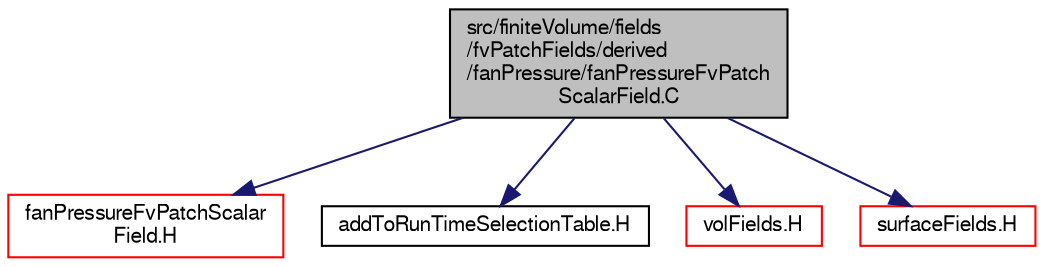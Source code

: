 digraph "src/finiteVolume/fields/fvPatchFields/derived/fanPressure/fanPressureFvPatchScalarField.C"
{
  bgcolor="transparent";
  edge [fontname="FreeSans",fontsize="10",labelfontname="FreeSans",labelfontsize="10"];
  node [fontname="FreeSans",fontsize="10",shape=record];
  Node0 [label="src/finiteVolume/fields\l/fvPatchFields/derived\l/fanPressure/fanPressureFvPatch\lScalarField.C",height=0.2,width=0.4,color="black", fillcolor="grey75", style="filled", fontcolor="black"];
  Node0 -> Node1 [color="midnightblue",fontsize="10",style="solid",fontname="FreeSans"];
  Node1 [label="fanPressureFvPatchScalar\lField.H",height=0.2,width=0.4,color="red",URL="$a01856.html"];
  Node0 -> Node204 [color="midnightblue",fontsize="10",style="solid",fontname="FreeSans"];
  Node204 [label="addToRunTimeSelectionTable.H",height=0.2,width=0.4,color="black",URL="$a09263.html",tooltip="Macros for easy insertion into run-time selection tables. "];
  Node0 -> Node205 [color="midnightblue",fontsize="10",style="solid",fontname="FreeSans"];
  Node205 [label="volFields.H",height=0.2,width=0.4,color="red",URL="$a02750.html"];
  Node0 -> Node307 [color="midnightblue",fontsize="10",style="solid",fontname="FreeSans"];
  Node307 [label="surfaceFields.H",height=0.2,width=0.4,color="red",URL="$a02735.html",tooltip="Foam::surfaceFields. "];
}
